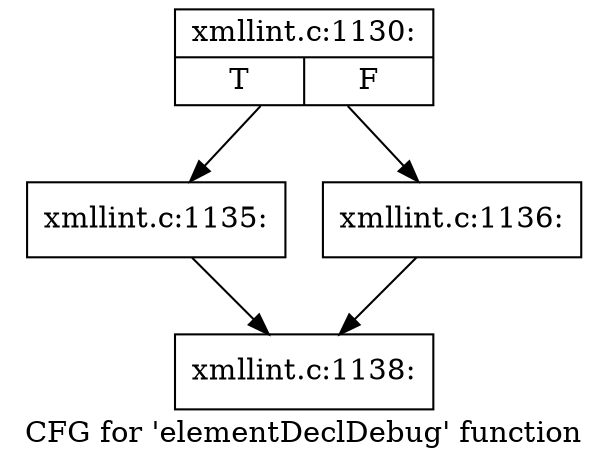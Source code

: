 digraph "CFG for 'elementDeclDebug' function" {
	label="CFG for 'elementDeclDebug' function";

	Node0x4fc3710 [shape=record,label="{xmllint.c:1130:|{<s0>T|<s1>F}}"];
	Node0x4fc3710 -> Node0x4fc7860;
	Node0x4fc3710 -> Node0x4fc78b0;
	Node0x4fc7860 [shape=record,label="{xmllint.c:1135:}"];
	Node0x4fc7860 -> Node0x4fc3930;
	Node0x4fc78b0 [shape=record,label="{xmllint.c:1136:}"];
	Node0x4fc78b0 -> Node0x4fc3930;
	Node0x4fc3930 [shape=record,label="{xmllint.c:1138:}"];
}
